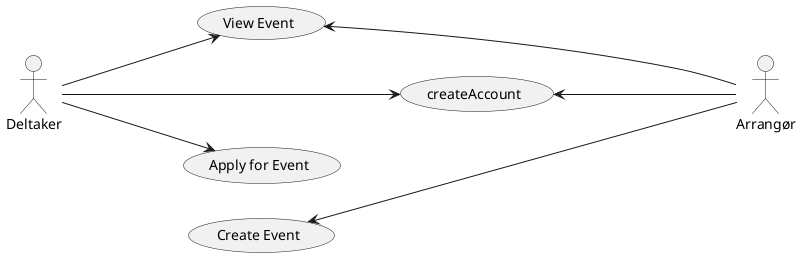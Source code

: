 @startuml

left to right direction

(Create Event)
(Apply for Event)
(Create Event)
(createAccount)

Deltaker -down--> (View Event)
Deltaker -down--> (Apply for Event)
Deltaker -down--> (createAccount)

Arrangør ---up--> (Create Event)
Arrangør -up--> (createAccount)


Arrangør ---up--> (View Event)


@enduml